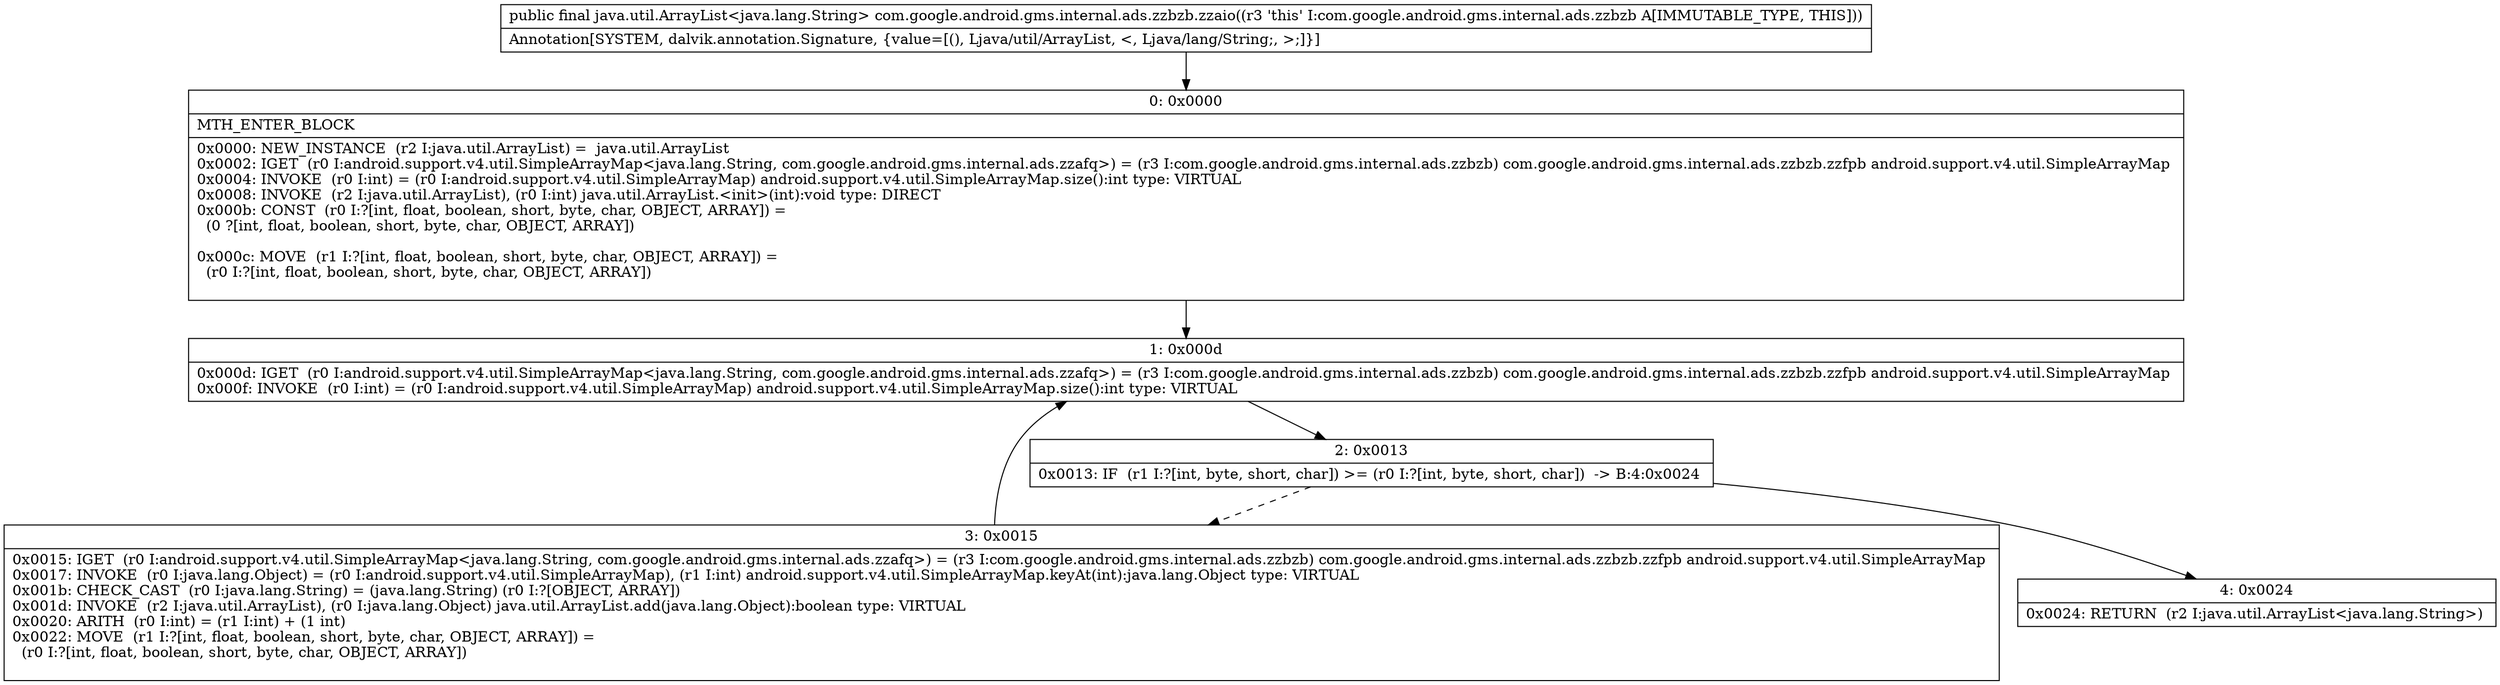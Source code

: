 digraph "CFG forcom.google.android.gms.internal.ads.zzbzb.zzaio()Ljava\/util\/ArrayList;" {
Node_0 [shape=record,label="{0\:\ 0x0000|MTH_ENTER_BLOCK\l|0x0000: NEW_INSTANCE  (r2 I:java.util.ArrayList) =  java.util.ArrayList \l0x0002: IGET  (r0 I:android.support.v4.util.SimpleArrayMap\<java.lang.String, com.google.android.gms.internal.ads.zzafq\>) = (r3 I:com.google.android.gms.internal.ads.zzbzb) com.google.android.gms.internal.ads.zzbzb.zzfpb android.support.v4.util.SimpleArrayMap \l0x0004: INVOKE  (r0 I:int) = (r0 I:android.support.v4.util.SimpleArrayMap) android.support.v4.util.SimpleArrayMap.size():int type: VIRTUAL \l0x0008: INVOKE  (r2 I:java.util.ArrayList), (r0 I:int) java.util.ArrayList.\<init\>(int):void type: DIRECT \l0x000b: CONST  (r0 I:?[int, float, boolean, short, byte, char, OBJECT, ARRAY]) = \l  (0 ?[int, float, boolean, short, byte, char, OBJECT, ARRAY])\l \l0x000c: MOVE  (r1 I:?[int, float, boolean, short, byte, char, OBJECT, ARRAY]) = \l  (r0 I:?[int, float, boolean, short, byte, char, OBJECT, ARRAY])\l \l}"];
Node_1 [shape=record,label="{1\:\ 0x000d|0x000d: IGET  (r0 I:android.support.v4.util.SimpleArrayMap\<java.lang.String, com.google.android.gms.internal.ads.zzafq\>) = (r3 I:com.google.android.gms.internal.ads.zzbzb) com.google.android.gms.internal.ads.zzbzb.zzfpb android.support.v4.util.SimpleArrayMap \l0x000f: INVOKE  (r0 I:int) = (r0 I:android.support.v4.util.SimpleArrayMap) android.support.v4.util.SimpleArrayMap.size():int type: VIRTUAL \l}"];
Node_2 [shape=record,label="{2\:\ 0x0013|0x0013: IF  (r1 I:?[int, byte, short, char]) \>= (r0 I:?[int, byte, short, char])  \-\> B:4:0x0024 \l}"];
Node_3 [shape=record,label="{3\:\ 0x0015|0x0015: IGET  (r0 I:android.support.v4.util.SimpleArrayMap\<java.lang.String, com.google.android.gms.internal.ads.zzafq\>) = (r3 I:com.google.android.gms.internal.ads.zzbzb) com.google.android.gms.internal.ads.zzbzb.zzfpb android.support.v4.util.SimpleArrayMap \l0x0017: INVOKE  (r0 I:java.lang.Object) = (r0 I:android.support.v4.util.SimpleArrayMap), (r1 I:int) android.support.v4.util.SimpleArrayMap.keyAt(int):java.lang.Object type: VIRTUAL \l0x001b: CHECK_CAST  (r0 I:java.lang.String) = (java.lang.String) (r0 I:?[OBJECT, ARRAY]) \l0x001d: INVOKE  (r2 I:java.util.ArrayList), (r0 I:java.lang.Object) java.util.ArrayList.add(java.lang.Object):boolean type: VIRTUAL \l0x0020: ARITH  (r0 I:int) = (r1 I:int) + (1 int) \l0x0022: MOVE  (r1 I:?[int, float, boolean, short, byte, char, OBJECT, ARRAY]) = \l  (r0 I:?[int, float, boolean, short, byte, char, OBJECT, ARRAY])\l \l}"];
Node_4 [shape=record,label="{4\:\ 0x0024|0x0024: RETURN  (r2 I:java.util.ArrayList\<java.lang.String\>) \l}"];
MethodNode[shape=record,label="{public final java.util.ArrayList\<java.lang.String\> com.google.android.gms.internal.ads.zzbzb.zzaio((r3 'this' I:com.google.android.gms.internal.ads.zzbzb A[IMMUTABLE_TYPE, THIS]))  | Annotation[SYSTEM, dalvik.annotation.Signature, \{value=[(), Ljava\/util\/ArrayList, \<, Ljava\/lang\/String;, \>;]\}]\l}"];
MethodNode -> Node_0;
Node_0 -> Node_1;
Node_1 -> Node_2;
Node_2 -> Node_3[style=dashed];
Node_2 -> Node_4;
Node_3 -> Node_1;
}

